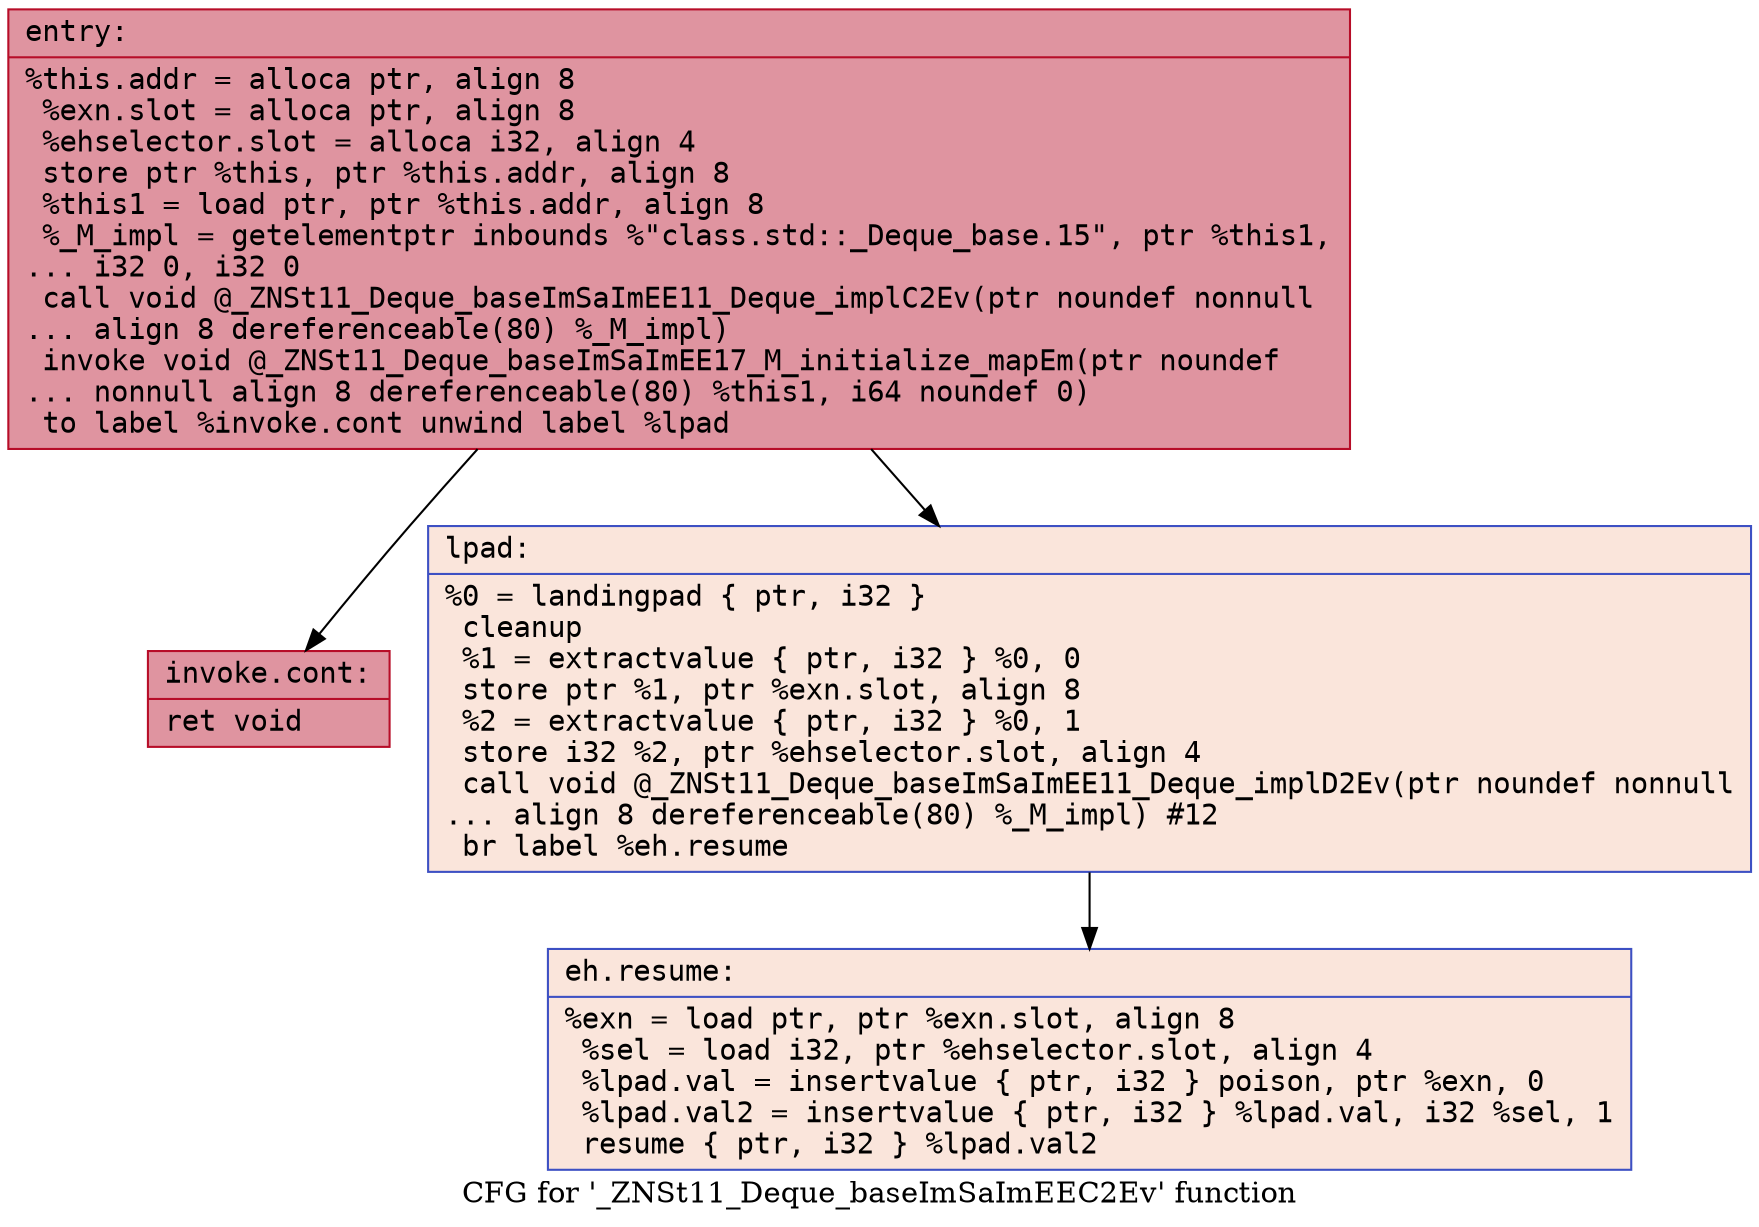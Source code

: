 digraph "CFG for '_ZNSt11_Deque_baseImSaImEEC2Ev' function" {
	label="CFG for '_ZNSt11_Deque_baseImSaImEEC2Ev' function";

	Node0x560dc9fcbfd0 [shape=record,color="#b70d28ff", style=filled, fillcolor="#b70d2870" fontname="Courier",label="{entry:\l|  %this.addr = alloca ptr, align 8\l  %exn.slot = alloca ptr, align 8\l  %ehselector.slot = alloca i32, align 4\l  store ptr %this, ptr %this.addr, align 8\l  %this1 = load ptr, ptr %this.addr, align 8\l  %_M_impl = getelementptr inbounds %\"class.std::_Deque_base.15\", ptr %this1,\l... i32 0, i32 0\l  call void @_ZNSt11_Deque_baseImSaImEE11_Deque_implC2Ev(ptr noundef nonnull\l... align 8 dereferenceable(80) %_M_impl)\l  invoke void @_ZNSt11_Deque_baseImSaImEE17_M_initialize_mapEm(ptr noundef\l... nonnull align 8 dereferenceable(80) %this1, i64 noundef 0)\l          to label %invoke.cont unwind label %lpad\l}"];
	Node0x560dc9fcbfd0 -> Node0x560dc9fcc560[tooltip="entry -> invoke.cont\nProbability 100.00%" ];
	Node0x560dc9fcbfd0 -> Node0x560dc9fcc640[tooltip="entry -> lpad\nProbability 0.00%" ];
	Node0x560dc9fcc560 [shape=record,color="#b70d28ff", style=filled, fillcolor="#b70d2870" fontname="Courier",label="{invoke.cont:\l|  ret void\l}"];
	Node0x560dc9fcc640 [shape=record,color="#3d50c3ff", style=filled, fillcolor="#f4c5ad70" fontname="Courier",label="{lpad:\l|  %0 = landingpad \{ ptr, i32 \}\l          cleanup\l  %1 = extractvalue \{ ptr, i32 \} %0, 0\l  store ptr %1, ptr %exn.slot, align 8\l  %2 = extractvalue \{ ptr, i32 \} %0, 1\l  store i32 %2, ptr %ehselector.slot, align 4\l  call void @_ZNSt11_Deque_baseImSaImEE11_Deque_implD2Ev(ptr noundef nonnull\l... align 8 dereferenceable(80) %_M_impl) #12\l  br label %eh.resume\l}"];
	Node0x560dc9fcc640 -> Node0x560dc9fcce50[tooltip="lpad -> eh.resume\nProbability 100.00%" ];
	Node0x560dc9fcce50 [shape=record,color="#3d50c3ff", style=filled, fillcolor="#f4c5ad70" fontname="Courier",label="{eh.resume:\l|  %exn = load ptr, ptr %exn.slot, align 8\l  %sel = load i32, ptr %ehselector.slot, align 4\l  %lpad.val = insertvalue \{ ptr, i32 \} poison, ptr %exn, 0\l  %lpad.val2 = insertvalue \{ ptr, i32 \} %lpad.val, i32 %sel, 1\l  resume \{ ptr, i32 \} %lpad.val2\l}"];
}
